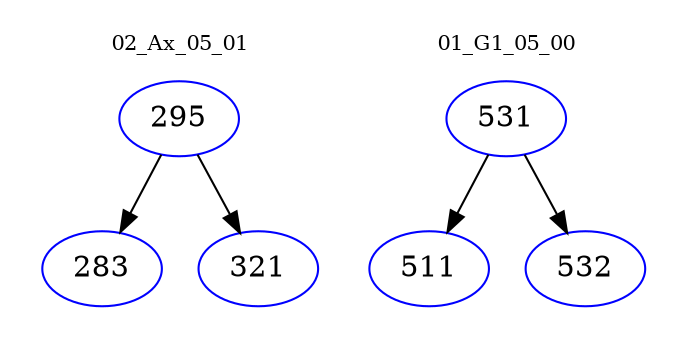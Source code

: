 digraph{
subgraph cluster_0 {
color = white
label = "02_Ax_05_01";
fontsize=10;
T0_295 [label="295", color="blue"]
T0_295 -> T0_283 [color="black"]
T0_283 [label="283", color="blue"]
T0_295 -> T0_321 [color="black"]
T0_321 [label="321", color="blue"]
}
subgraph cluster_1 {
color = white
label = "01_G1_05_00";
fontsize=10;
T1_531 [label="531", color="blue"]
T1_531 -> T1_511 [color="black"]
T1_511 [label="511", color="blue"]
T1_531 -> T1_532 [color="black"]
T1_532 [label="532", color="blue"]
}
}
